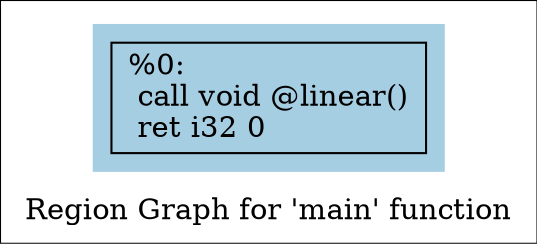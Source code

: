 digraph "Region Graph for 'main' function" {
	label="Region Graph for 'main' function";

	Node0x55719bc29450 [shape=record,label="{%0:\l  call void @linear()\l  ret i32 0\l}"];
	colorscheme = "paired12"
        subgraph cluster_0x55719bc252a0 {
          label = "";
          style = filled;
          color = 1
          Node0x55719bc29450;
        }
}
